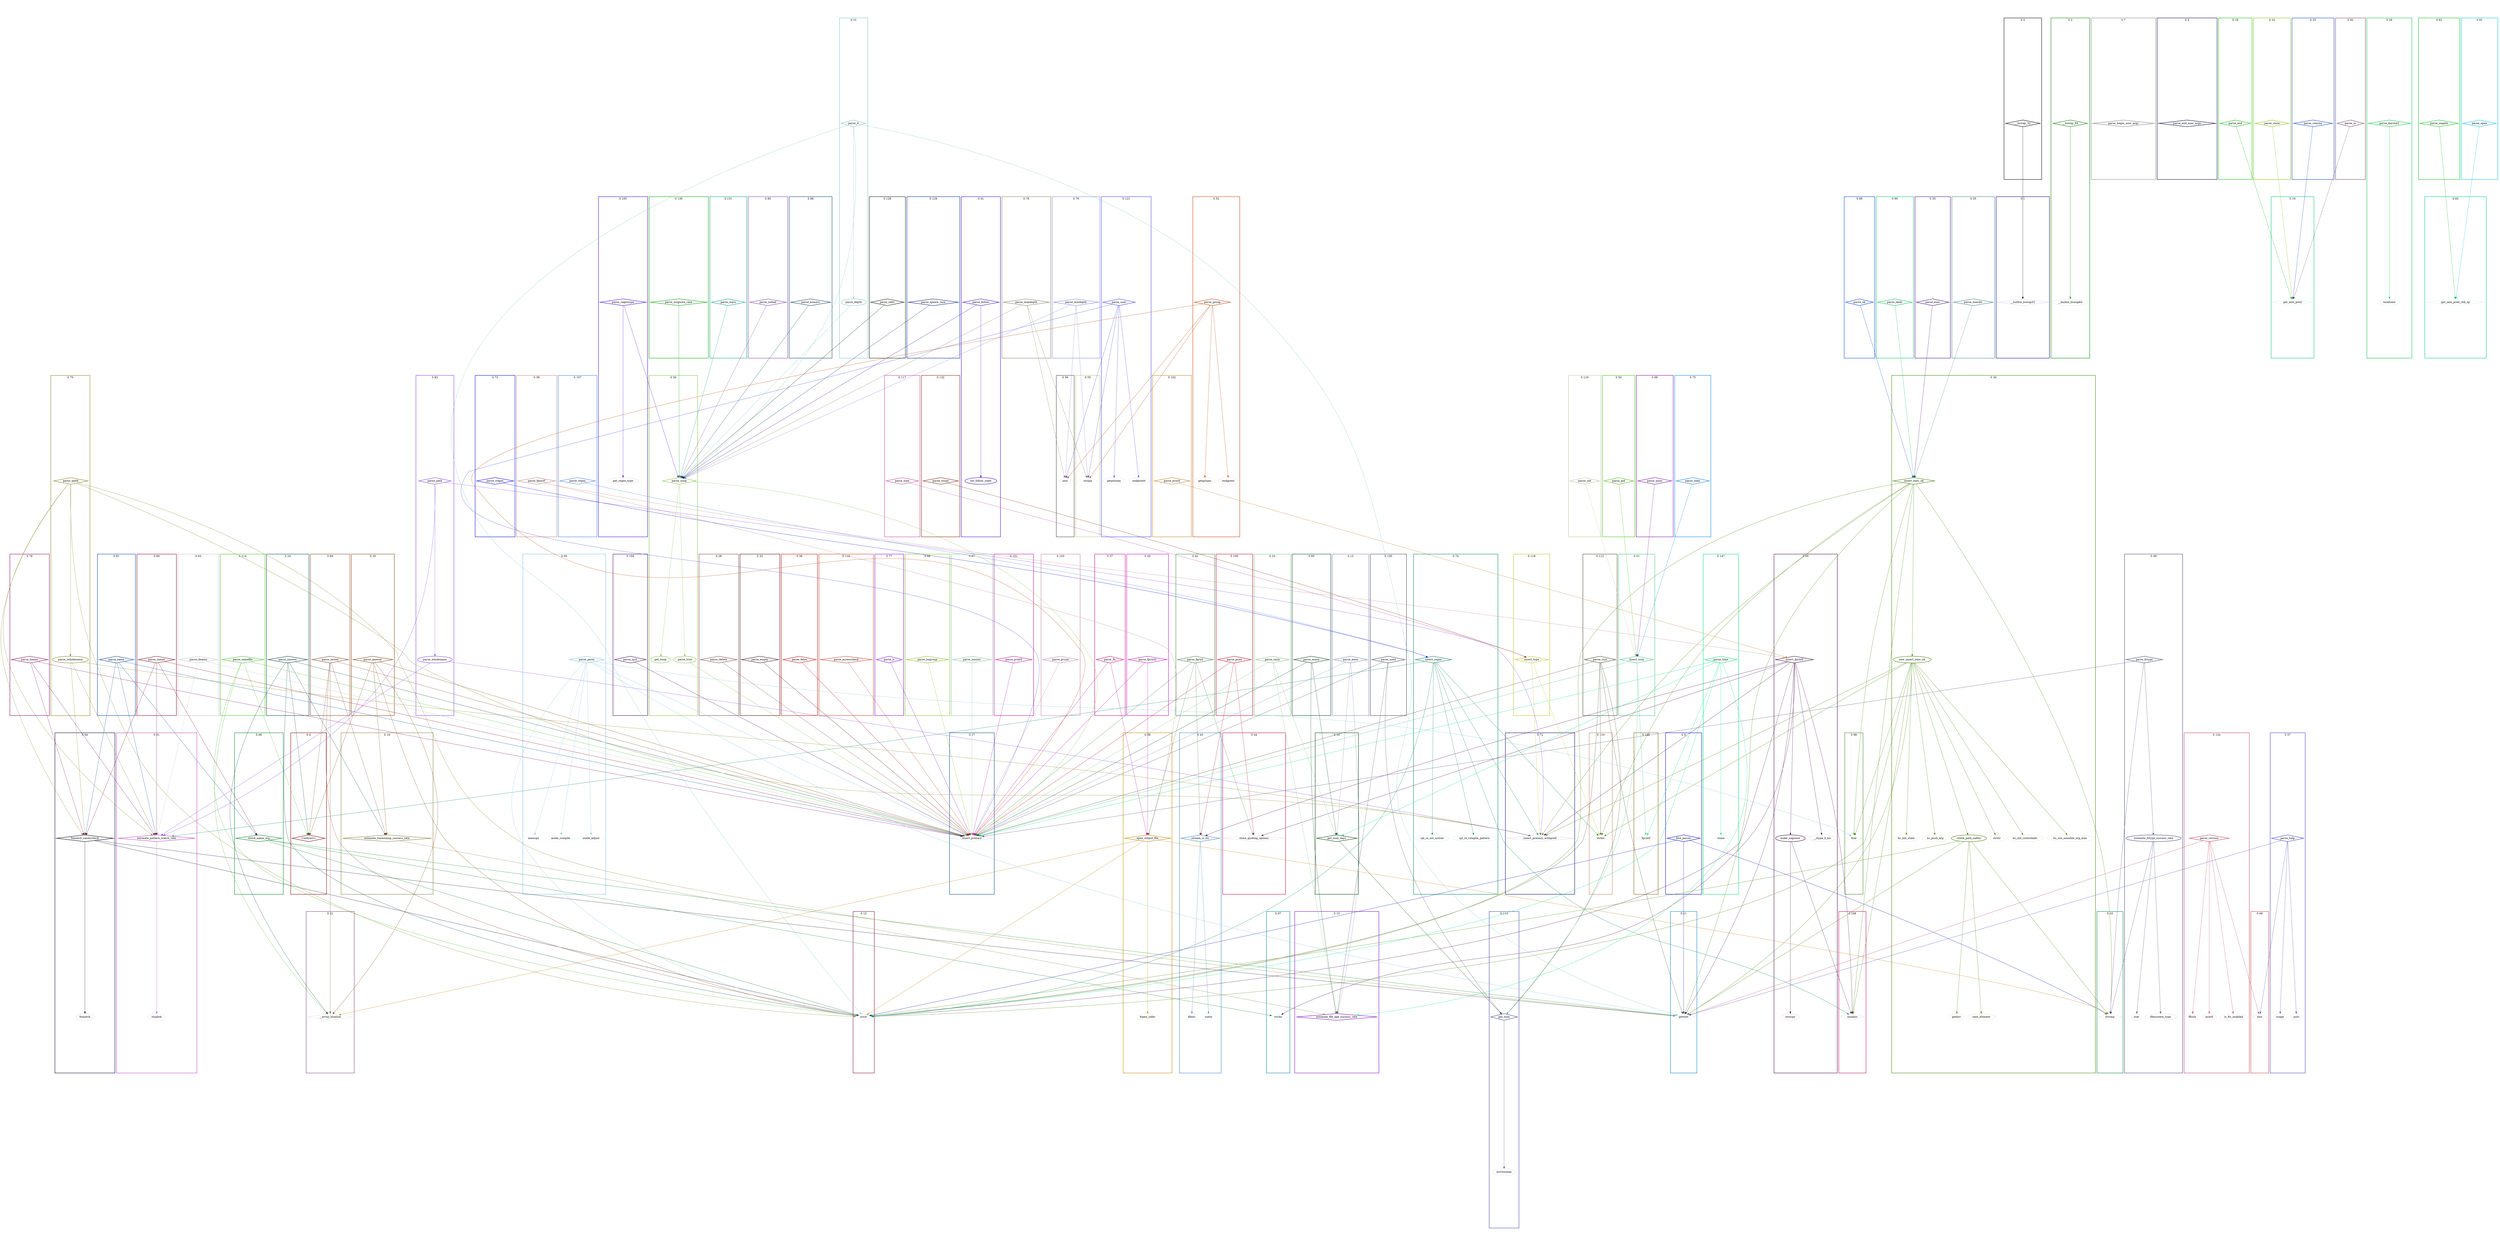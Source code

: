 digraph G {
  ratio=0.500000;
  "UV mode_adjust (97)" [label="mode_adjust", color="#80C0E0", style=dotted];
  "UV __bswap_32 (0)" [shape=diamond, label="__bswap_32", color="#000000",
                       style=bold];
  "UV free (98)" [shape=diamond, label="free", color="#408020", style=dotted];
  "UV __builtin_bswap32 (1)" [shape=diamond, label="__builtin_bswap32",
                              color="#000080", style=dotted];
  "UV memcpy (99)" [label="memcpy", color="#80C0E0", style=dotted];
  "UV __bswap_64 (2)" [shape=diamond, label="__bswap_64", color="#008000",
                       style=bold];
  "UV __builtin_bswap64 (3)" [label="__builtin_bswap64", color="#008000",
                              style=dotted];
  "UV parse_print (100)" [shape=diamond, label="parse_print",
                          color="#C00020", style=bold];
  "UV <indirect> (4)" [shape=diamond, label="<indirect>", color="#800000",
                       style=bold];
  "UV parse_print0 (101)" [shape=diamond, label="parse_print0",
                           color="#C000A0", style=bold];
  "UV get_noop (5)" [label="get_noop", color="#80C040", style=bold];
  "UV parse_printf (102)" [shape=diamond, label="parse_printf",
                           color="#C08020", style=bold];
  "UV set_follow_state (6)" [label="set_follow_state", color="#4000C0",
                             style=bold];
  "UV parse_prune (103)" [shape=diamond, label="parse_prune",
                          color="#C080A0", style=bold];
  "UV parse_quit (104)" [shape=diamond, label="parse_quit", color="#400060",
                         style=bold];
  "UV parse_begin_user_args (7)" [shape=diamond,
                                  label="parse_begin_user_args",
                                  color="#808080", style=bold];
  "UV parse_regextype (105)" [shape=diamond, label="parse_regextype",
                              color="#4000E0", style=bold];
  "UV parse_end_user_args (8)" [shape=diamond, label="parse_end_user_args",
                                color="#000040", style=bold];
  "UV get_regex_type (106)" [label="get_regex_type", color="#4000E0",
                             style=dotted];
  "UV find_parser (9)" [shape=diamond, label="find_parser", color="#0000C0",
                        style=bold];
  "UV strcmp (10)" [shape=diamond, label="strcmp", color="#008040",
                    style=dotted];
  "UV parse_regex (107)" [shape=diamond, label="parse_regex",
                          color="#4080E0", style=bold];
  "UV gettext (11)" [shape=diamond, label="gettext", color="#0080C0",
                     style=dotted];
  "UV xmalloc (108)" [shape=diamond, label="xmalloc", color="#C00060",
                      style=dotted];
  "UV error (12)" [shape=diamond, label="error", color="#800040",
                   style=dotted];
  "UV rpl_re_set_syntax (109)" [label="rpl_re_set_syntax", color="#008060",
                                style=dotted];
  "UV strlen (110)" [shape=diamond, label="strlen", color="#C08060",
                     style=dotted];
  "UV estimate_file_age_success_rate (13)" [shape=diamond,
                                            label="estimate_file_age_success_rate",
                                            color="#8000C0", style=bold];
  "UV rpl_re_compile_pattern (111)" [label="rpl_re_compile_pattern",
                                     color="#008060", style=dotted];
  "UV estimate_timestamp_success_rate (14)" [shape=diamond,
                                             label="estimate_timestamp_success_rate",
                                             color="#808040", style=bold];
  "UV parse_size (112)" [shape=diamond, label="parse_size", color="#404020",
                         style=bold];
  "UV parse_amin (15)" [shape=diamond, label="parse_amin", color="#8080C0",
                        style=bold];
  "UV get_num (113)" [shape=diamond, label="get_num", color="#4040A0",
                      style=bold];
  "UV get_num_days (16)" [shape=diamond, label="get_num_days",
                          color="#004000", style=bold];
  "UV insert_primary (17)" [shape=diamond, label="insert_primary",
                            color="#004080", style=dotted];
  "UV parse_samefile (114)" [shape=diamond, label="parse_samefile",
                             color="#40C020", style=bold];
  "UV parse_true (115)" [label="parse_true", color="#80C040", style=bold];
  "UV parse_and (18)" [shape=diamond, label="parse_and", color="#00C000",
                       style=bold];
  "UV get_new_pred (19)" [shape=diamond, label="get_new_pred",
                          color="#00C080", style=dotted];
  "UV parse_accesscheck (116)" [shape=diamond, label="parse_accesscheck",
                                color="#C04020", style=bold];
  "UV parse_type (117)" [shape=diamond, label="parse_type", color="#C040A0",
                         style=bold];
  "UV parse_anewer (20)" [shape=diamond, label="parse_anewer",
                          color="#804000", style=bold];
  "UV __errno_location (21)" [shape=diamond, label="__errno_location",
                              color="#804080", style=dotted];
  "UV insert_type (118)" [shape=diamond, label="insert_type",
                          color="#C0C020", style=bold];
  "UV parse_uid (119)" [shape=diamond, label="parse_uid", color="#C0C0A0",
                        style=bold];
  "UV parse_close (22)" [shape=diamond, label="parse_close", color="#80C000",
                         style=bold];
  "UV parse_used (120)" [shape=diamond, label="parse_used", color="#404060",
                         style=bold];
  "UV parse_cmin (23)" [shape=diamond, label="parse_cmin", color="#80C080",
                        style=bold];
  "UV parse_cnewer (24)" [shape=diamond, label="parse_cnewer",
                          color="#004040", style=bold];
  "UV parse_user (121)" [shape=diamond, label="parse_user", color="#4040E0",
                         style=bold];
  "UV getpwnam (122)" [label="getpwnam", color="#4040E0", style=dotted];
  "UV parse_comma (25)" [shape=diamond, label="parse_comma", color="#0040C0",
                         style=bold];
  "UV endpwent (123)" [label="endpwent", color="#4040E0", style=dotted];
  "UV parse_daystart (26)" [shape=diamond, label="parse_daystart",
                            color="#00C040", style=bold];
  "UV localtime (27)" [label="localtime", color="#00C040", style=dotted];
  "UV parse_version (124)" [shape=diamond, label="parse_version",
                            color="#C04060", style=bold];
  "UV fflush (125)" [label="fflush", color="#C04060", style=dotted];
  "UV parse_delete (28)" [shape=diamond, label="parse_delete",
                          color="#804040", style=bold];
  "UV printf (126)" [label="printf", color="#C04060", style=dotted];
  "UV parse_depth (29)" [label="parse_depth", color="#80C0C0", style=bold];
  "UV parse_noop (30)" [shape=diamond, label="parse_noop", color="#80C040",
                        style=bold];
  "UV is_fts_enabled (127)" [label="is_fts_enabled", color="#C04060",
                             style=dotted];
  "UV parse_d (31)" [shape=diamond, label="parse_d", color="#80C0C0",
                     style=bold];
  "UV parse_xdev (128)" [shape=diamond, label="parse_xdev", color="#002000",
                         style=bold];
  "UV parse_empty (32)" [shape=diamond, label="parse_empty", color="#400000",
                         style=bold];
  "UV parse_ignore_race (129)" [shape=diamond, label="parse_ignore_race",
                                color="#002080", style=bold];
  "UV parse_noignore_race (130)" [shape=diamond, label="parse_noignore_race",
                                  color="#00A000", style=bold];
  "UV parse_exec (33)" [shape=diamond, label="parse_exec", color="#400080",
                        style=bold];
  "UV insert_exec_ok (34)" [shape=diamond, label="insert_exec_ok",
                            color="#408000", style=bold];
  "UV parse_warn (131)" [shape=diamond, label="parse_warn", color="#00A080",
                         style=bold];
  "UV parse_execdir (35)" [shape=diamond, label="parse_execdir",
                           color="#408080", style=bold];
  "UV parse_xtype (132)" [shape=diamond, label="parse_xtype",
                          color="#802000", style=bold];
  "UV fileno (133)" [label="fileno", color="#4080C0", style=dotted];
  "UV parse_false (36)" [shape=diamond, label="parse_false", color="#C00000",
                         style=bold];
  "UV isatty (134)" [label="isatty", color="#4080C0", style=dotted];
  "UV parse_fls (37)" [shape=diamond, label="parse_fls", color="#C00080",
                       style=bold];
  "UV make_segment (135)" [label="make_segment", color="#400040", style=bold];
  "UV open_output_file (38)" [shape=diamond, label="open_output_file",
                              color="#C08000", style=bold];
  "UV __ctype_b_loc (136)" [label="__ctype_b_loc", color="#400040",
                            style=dotted];
  "UV parse_fprintf (39)" [shape=diamond, label="parse_fprintf",
                           color="#C08080", style=bold];
  "UV strncpy (137)" [label="strncpy", color="#400040", style=dotted];
  "UV insert_fprintf (40)" [shape=diamond, label="insert_fprintf",
                            color="#400040", style=bold];
  "UV check_path_safety (138)" [label="check_path_safety", color="#408000",
                                style=bold];
  "UV parse_follow (41)" [shape=diamond, label="parse_follow",
                          color="#4000C0", style=bold];
  "UV getenv (139)" [label="getenv", color="#408000", style=dotted];
  "UV parse_fprint (42)" [shape=diamond, label="parse_fprint",
                          color="#408040", style=bold];
  "UV next_element (140)" [label="next_element", color="#408000",
                           style=dotted];
  "UV stream_is_tty (43)" [shape=diamond, label="stream_is_tty",
                           color="#4080C0", style=bold];
  "UV new_insert_exec_ok (141)" [label="new_insert_exec_ok", color="#408000",
                                 style=bold];
  "UV clone_quoting_options (44)" [shape=diamond,
                                   label="clone_quoting_options",
                                   color="#C00040", style=dotted];
  "UV strstr (142)" [label="strstr", color="#408000", style=dotted];
  "UV parse_fprint0 (45)" [shape=diamond, label="parse_fprint0",
                           color="#C000C0", style=bold];
  "UV bc_init_controlinfo (143)" [label="bc_init_controlinfo",
                                  color="#408000", style=dotted];
  "UV estimate_fstype_success_rate (46)" [label="estimate_fstype_success_rate",
                                          color="#404080", style=bold];
  "UV bc_use_sensible_arg_max (144)" [label="bc_use_sensible_arg_max",
                                      color="#408000", style=dotted];
  "UV stat (47)" [label="stat", color="#404080", style=dotted];
  "UV bc_init_state (145)" [label="bc_init_state", color="#408000",
                            style=dotted];
  "UV filesystem_type (48)" [label="filesystem_type", color="#404080",
                             style=dotted];
  "UV bc_push_arg (146)" [label="bc_push_arg", color="#408000", style=dotted];
  "UV parse_fstype (49)" [shape=diamond, label="parse_fstype",
                          color="#404080", style=bold];
  "UV parse_gid (50)" [shape=diamond, label="parse_gid", color="#40C000",
                       style=bold];
  "UV parse_time (147)" [shape=diamond, label="parse_time", color="#00E080",
                         style=bold];
  "UV fprintf (148)" [shape=diamond, label="fprintf", color="#806000",
                      style=dotted];
  "UV insert_num (51)" [shape=diamond, label="insert_num", color="#40C080",
                        style=bold];
  "UV ctime (149)" [label="ctime", color="#00E080", style=dotted];
  "UV parse_group (52)" [shape=diamond, label="parse_group", color="#C04000",
                         style=bold];
  "UV xstrtoumax (150)" [label="xstrtoumax", color="#4040A0", style=dotted];
  "UV getgrnam (53)" [label="getgrnam", color="#C04000", style=dotted];
  "UV fopen_safer (151)" [label="fopen_safer", color="#C08000", style=dotted];
  "UV endgrent (54)" [label="endgrent", color="#C04000", style=dotted];
  "UV strspn (55)" [shape=diamond, label="strspn", color="#C0C080",
                    style=dotted];
  "UV atoi (56)" [shape=diamond, label="atoi", color="#404040", style=dotted];
  "UV parse_help (57)" [shape=diamond, label="parse_help", color="#4040C0",
                        style=bold];
  "UV usage (58)" [label="usage", color="#4040C0", style=dotted];
  "UV puts (59)" [label="puts", color="#4040C0", style=dotted];
  "UV exit (60)" [shape=diamond, label="exit", color="#C04040", style=dotted];
  "UV estimate_pattern_match_rate (61)" [shape=diamond,
                                         label="estimate_pattern_match_rate",
                                         color="#C040C0", style=bold];
  "UV strpbrk (62)" [label="strpbrk", color="#C040C0", style=dotted];
  "UV parse_ilname (63)" [shape=diamond, label="parse_ilname",
                          color="#C0C0C0", style=bold];
  "UV fnmatch_sanitycheck (64)" [shape=diamond, label="fnmatch_sanitycheck",
                                 color="#000020", style=bold];
  "UV fnmatch (65)" [label="fnmatch", color="#000020", style=dotted];
  "UV check_name_arg (66)" [shape=diamond, label="check_name_arg",
                            color="#008020", style=bold];
  "UV strchr (67)" [shape=diamond, label="strchr", color="#0080A0",
                    style=dotted];
  "UV parse_iname (68)" [shape=diamond, label="parse_iname", color="#800020",
                         style=bold];
  "UV parse_inum (69)" [shape=diamond, label="parse_inum", color="#8000A0",
                        style=bold];
  "UV parse_ipath (70)" [shape=diamond, label="parse_ipath", color="#808020",
                         style=bold];
  "UV parse_iwholename (71)" [label="parse_iwholename", color="#808020",
                              style=bold];
  "UV insert_primary_withpred (72)" [shape=diamond,
                                     label="insert_primary_withpred",
                                     color="#000060", style=dotted];
  "UV parse_iregex (73)" [shape=diamond, label="parse_iregex",
                          color="#0000E0", style=bold];
  "UV insert_regex (74)" [shape=diamond, label="insert_regex",
                          color="#008060", style=bold];
  "UV parse_links (75)" [shape=diamond, label="parse_links", color="#0080E0",
                         style=bold];
  "UV parse_lname (76)" [shape=diamond, label="parse_lname", color="#800060",
                         style=bold];
  "UV parse_ls (77)" [shape=diamond, label="parse_ls", color="#8000E0",
                      style=bold];
  "UV parse_maxdepth (78)" [shape=diamond, label="parse_maxdepth",
                            color="#808060", style=bold];
  "UV parse_mindepth (79)" [shape=diamond, label="parse_mindepth",
                            color="#8080E0", style=bold];
  "UV parse_mmin (80)" [shape=diamond, label="parse_mmin", color="#004020",
                        style=bold];
  "UV parse_name (81)" [shape=diamond, label="parse_name", color="#0040A0",
                        style=bold];
  "UV parse_negate (82)" [shape=diamond, label="parse_negate",
                          color="#00C020", style=bold];
  "UV get_new_pred_chk_op (83)" [shape=diamond, label="get_new_pred_chk_op",
                                 color="#00C0A0", style=dotted];
  "UV parse_newer (84)" [shape=diamond, label="parse_newer", color="#804020",
                         style=bold];
  "UV parse_noleaf (85)" [shape=diamond, label="parse_noleaf",
                          color="#8040A0", style=bold];
  "UV parse_nogroup (86)" [shape=diamond, label="parse_nogroup",
                           color="#80C020", style=bold];
  "UV parse_nouser (87)" [shape=diamond, label="parse_nouser",
                          color="#80C0A0", style=bold];
  "UV parse_nowarn (88)" [shape=diamond, label="parse_nowarn",
                          color="#004060", style=bold];
  "UV parse_ok (89)" [shape=diamond, label="parse_ok", color="#0040E0",
                      style=bold];
  "UV parse_okdir (90)" [shape=diamond, label="parse_okdir", color="#00C060",
                         style=bold];
  "UV parse_open (91)" [shape=diamond, label="parse_open", color="#00C0E0",
                        style=bold];
  "UV parse_or (92)" [shape=diamond, label="parse_or", color="#804060",
                      style=bold];
  "UV parse_path (93)" [shape=diamond, label="parse_path", color="#8040E0",
                        style=bold];
  "UV parse_wholename (94)" [label="parse_wholename", color="#8040E0",
                             style=bold];
  "UV parse_perm (95)" [shape=diamond, label="parse_perm", color="#80C0E0",
                        style=bold];
  "UV mode_compile (96)" [label="mode_compile", color="#80C0E0", style=dotted];
  
  subgraph cluster_93 { label="S 93";
    color="#8040E0";
    style=bold;
    "UV parse_wholename (94)";"UV parse_path (93)"; };
  subgraph cluster_100 { label="S 100";
    color="#C00020";
    style=bold;
    "UV parse_print (100)"; };
  subgraph cluster_95 { label="S 95";
    color="#80C0E0";
    style=bold;
    "UV mode_compile (96)";"UV parse_perm (95)";"UV memcpy (99)";"UV mode_adjust (97)"; };
  subgraph cluster_101 { label="S 101";
    color="#C000A0";
    style=bold;
    "UV parse_print0 (101)"; };
  subgraph cluster_60 { label="S 60";
    color="#C04040";
    style=bold;
    "UV exit (60)"; };
  subgraph cluster_102 { label="S 102";
    color="#C08020";
    style=bold;
    "UV parse_printf (102)"; };
  subgraph cluster_61 { label="S 61";
    color="#C040C0";
    style=bold;
    "UV strpbrk (62)";"UV estimate_pattern_match_rate (61)"; };
  subgraph cluster_103 { label="S 103";
    color="#C080A0";
    style=bold;
    "UV parse_prune (103)"; };
  subgraph cluster_98 { label="S 98";
    color="#408020";
    style=bold;
    "UV free (98)"; };
  subgraph cluster_104 { label="S 104";
    color="#400060";
    style=bold;
    "UV parse_quit (104)"; };
  subgraph cluster_63 { label="S 63";
    color="#C0C0C0";
    style=bold;
    "UV parse_ilname (63)"; };
  subgraph cluster_105 { label="S 105";
    color="#4000E0";
    style=bold;
    "UV get_regex_type (106)";"UV parse_regextype (105)"; };
  subgraph cluster_64 { label="S 64";
    color="#000020";
    style=bold;
    "UV fnmatch (65)";"UV fnmatch_sanitycheck (64)"; };
  subgraph cluster_107 { label="S 107";
    color="#4080E0";
    style=bold;
    "UV parse_regex (107)"; };
  subgraph cluster_66 { label="S 66";
    color="#008020";
    style=bold;
    "UV check_name_arg (66)"; };
  subgraph cluster_108 { label="S 108";
    color="#C00060";
    style=bold;
    "UV xmalloc (108)"; };
  subgraph cluster_30 { label="S 30";
    color="#80C040";
    style=bold;
    "UV parse_noop (30)";"UV parse_true (115)";"UV get_noop (5)"; };
  subgraph cluster_67 { label="S 67";
    color="#0080A0";
    style=bold;
    "UV strchr (67)"; };
  subgraph cluster_31 { label="S 31";
    color="#80C0C0";
    style=bold;
    "UV parse_d (31)";"UV parse_depth (29)"; };
  subgraph cluster_68 { label="S 68";
    color="#800020";
    style=bold;
    "UV parse_iname (68)"; };
  subgraph cluster_32 { label="S 32";
    color="#400000";
    style=bold;
    "UV parse_empty (32)"; };
  subgraph cluster_69 { label="S 69";
    color="#8000A0";
    style=bold;
    "UV parse_inum (69)"; };
  subgraph cluster_33 { label="S 33";
    color="#400080";
    style=bold;
    "UV parse_exec (33)"; };
  subgraph cluster_34 { label="S 34";
    color="#408000";
    style=bold;
    "UV bc_push_arg (146)";"UV bc_init_state (145)";"UV bc_use_sensible_arg_max (144)";"UV bc_init_controlinfo (143)";"UV strstr (142)";"UV new_insert_exec_ok (141)";"UV next_element (140)";"UV getenv (139)";"UV check_path_safety (138)";"UV insert_exec_ok (34)"; };
  subgraph cluster_35 { label="S 35";
    color="#408080";
    style=bold;
    "UV parse_execdir (35)"; };
  subgraph cluster_36 { label="S 36";
    color="#C00000";
    style=bold;
    "UV parse_false (36)"; };
  subgraph cluster_37 { label="S 37";
    color="#C00080";
    style=bold;
    "UV parse_fls (37)"; };
  subgraph cluster_38 { label="S 38";
    color="#C08000";
    style=bold;
    "UV fopen_safer (151)";"UV open_output_file (38)"; };
  subgraph cluster_39 { label="S 39";
    color="#C08080";
    style=bold;
    "UV parse_fprintf (39)"; };
  subgraph cluster_110 { label="S 110";
    color="#C08060";
    style=bold;
    "UV strlen (110)"; };
  subgraph cluster_147 { label="S 147";
    color="#00E080";
    style=bold;
    "UV ctime (149)";"UV parse_time (147)"; };
  subgraph cluster_70 { label="S 70";
    color="#808020";
    style=bold;
    "UV parse_iwholename (71)";"UV parse_ipath (70)"; };
  subgraph cluster_148 { label="S 148";
    color="#806000";
    style=bold;
    "UV fprintf (148)"; };
  subgraph cluster_112 { label="S 112";
    color="#404020";
    style=bold;
    "UV parse_size (112)"; };
  subgraph cluster_113 { label="S 113";
    color="#4040A0";
    style=bold;
    "UV xstrtoumax (150)";"UV get_num (113)"; };
  subgraph cluster_72 { label="S 72";
    color="#000060";
    style=bold;
    "UV insert_primary_withpred (72)"; };
  subgraph cluster_114 { label="S 114";
    color="#40C020";
    style=bold;
    "UV parse_samefile (114)"; };
  subgraph cluster_73 { label="S 73";
    color="#0000E0";
    style=bold;
    "UV parse_iregex (73)"; };
  subgraph cluster_116 { label="S 116";
    color="#C04020";
    style=bold;
    "UV parse_accesscheck (116)"; };
  subgraph cluster_74 { label="S 74";
    color="#008060";
    style=bold;
    "UV insert_regex (74)";"UV rpl_re_compile_pattern (111)";"UV rpl_re_set_syntax (109)"; };
  subgraph cluster_75 { label="S 75";
    color="#0080E0";
    style=bold;
    "UV parse_links (75)"; };
  subgraph cluster_117 { label="S 117";
    color="#C040A0";
    style=bold;
    "UV parse_type (117)"; };
  subgraph cluster_76 { label="S 76";
    color="#800060";
    style=bold;
    "UV parse_lname (76)"; };
  subgraph cluster_118 { label="S 118";
    color="#C0C020";
    style=bold;
    "UV insert_type (118)"; };
  subgraph cluster_40 { label="S 40";
    color="#400040";
    style=bold;
    "UV insert_fprintf (40)";"UV strncpy (137)";"UV __ctype_b_loc (136)";"UV make_segment (135)"; };
  subgraph cluster_77 { label="S 77";
    color="#8000E0";
    style=bold;
    "UV parse_ls (77)"; };
  subgraph cluster_119 { label="S 119";
    color="#C0C0A0";
    style=bold;
    "UV parse_uid (119)"; };
  subgraph cluster_41 { label="S 41";
    color="#4000C0";
    style=bold;
    "UV parse_follow (41)";"UV set_follow_state (6)"; };
  subgraph cluster_78 { label="S 78";
    color="#808060";
    style=bold;
    "UV parse_maxdepth (78)"; };
  subgraph cluster_42 { label="S 42";
    color="#408040";
    style=bold;
    "UV parse_fprint (42)"; };
  subgraph cluster_79 { label="S 79";
    color="#8080E0";
    style=bold;
    "UV parse_mindepth (79)"; };
  subgraph cluster_43 { label="S 43";
    color="#4080C0";
    style=bold;
    "UV stream_is_tty (43)";"UV isatty (134)";"UV fileno (133)"; };
  subgraph cluster_44 { label="S 44";
    color="#C00040";
    style=bold;
    "UV clone_quoting_options (44)"; };
  subgraph cluster_45 { label="S 45";
    color="#C000C0";
    style=bold;
    "UV parse_fprint0 (45)"; };
  subgraph cluster_10 { label="S 10";
    color="#008040";
    style=bold;
    "UV strcmp (10)"; };
  subgraph cluster_11 { label="S 11";
    color="#0080C0";
    style=bold;
    "UV gettext (11)"; };
  subgraph cluster_12 { label="S 12";
    color="#800040";
    style=bold;
    "UV error (12)"; };
  subgraph cluster_49 { label="S 49";
    color="#404080";
    style=bold;
    "UV parse_fstype (49)";"UV filesystem_type (48)";"UV stat (47)";"UV estimate_fstype_success_rate (46)"; };
  subgraph cluster_13 { label="S 13";
    color="#8000C0";
    style=bold;
    "UV estimate_file_age_success_rate (13)"; };
  subgraph cluster_14 { label="S 14";
    color="#808040";
    style=bold;
    "UV estimate_timestamp_success_rate (14)"; };
  subgraph cluster_120 { label="S 120";
    color="#404060";
    style=bold;
    "UV parse_used (120)"; };
  subgraph cluster_15 { label="S 15";
    color="#8080C0";
    style=bold;
    "UV parse_amin (15)"; };
  subgraph cluster_121 { label="S 121";
    color="#4040E0";
    style=bold;
    "UV endpwent (123)";"UV getpwnam (122)";"UV parse_user (121)"; };
  subgraph cluster_16 { label="S 16";
    color="#004000";
    style=bold;
    "UV get_num_days (16)"; };
  subgraph cluster_80 { label="S 80";
    color="#004020";
    style=bold;
    "UV parse_mmin (80)"; };
  subgraph cluster_17 { label="S 17";
    color="#004080";
    style=bold;
    "UV insert_primary (17)"; };
  subgraph cluster_81 { label="S 81";
    color="#0040A0";
    style=bold;
    "UV parse_name (81)"; };
  subgraph cluster_18 { label="S 18";
    color="#00C000";
    style=bold;
    "UV parse_and (18)"; };
  subgraph cluster_82 { label="S 82";
    color="#00C020";
    style=bold;
    "UV parse_negate (82)"; };
  subgraph cluster_124 { label="S 124";
    color="#C04060";
    style=bold;
    "UV is_fts_enabled (127)";"UV printf (126)";"UV fflush (125)";"UV parse_version (124)"; };
  subgraph cluster_19 { label="S 19";
    color="#00C080";
    style=bold;
    "UV get_new_pred (19)"; };
  subgraph cluster_83 { label="S 83";
    color="#00C0A0";
    style=bold;
    "UV get_new_pred_chk_op (83)"; };
  subgraph cluster_84 { label="S 84";
    color="#804020";
    style=bold;
    "UV parse_newer (84)"; };
  subgraph cluster_85 { label="S 85";
    color="#8040A0";
    style=bold;
    "UV parse_noleaf (85)"; };
  subgraph cluster_86 { label="S 86";
    color="#80C020";
    style=bold;
    "UV parse_nogroup (86)"; };
  subgraph cluster_50 { label="S 50";
    color="#40C000";
    style=bold;
    "UV parse_gid (50)"; };
  subgraph cluster_128 { label="S 128";
    color="#002000";
    style=bold;
    "UV parse_xdev (128)"; };
  subgraph cluster_87 { label="S 87";
    color="#80C0A0";
    style=bold;
    "UV parse_nouser (87)"; };
  subgraph cluster_51 { label="S 51";
    color="#40C080";
    style=bold;
    "UV insert_num (51)"; };
  subgraph cluster_0 { label="S 0";
    color="#000000";
    style=bold;
    "UV __bswap_32 (0)"; };
  subgraph cluster_129 { label="S 129";
    color="#002080";
    style=bold;
    "UV parse_ignore_race (129)"; };
  subgraph cluster_88 { label="S 88";
    color="#004060";
    style=bold;
    "UV parse_nowarn (88)"; };
  subgraph cluster_52 { label="S 52";
    color="#C04000";
    style=bold;
    "UV endgrent (54)";"UV getgrnam (53)";"UV parse_group (52)"; };
  subgraph cluster_1 { label="S 1";
    color="#000080";
    style=bold;
    "UV __builtin_bswap32 (1)"; };
  subgraph cluster_89 { label="S 89";
    color="#0040E0";
    style=bold;
    "UV parse_ok (89)"; };
  subgraph cluster_2 { label="S 2";
    color="#008000";
    style=bold;
    "UV __builtin_bswap64 (3)";"UV __bswap_64 (2)"; };
  subgraph cluster_55 { label="S 55";
    color="#C0C080";
    style=bold;
    "UV strspn (55)"; };
  subgraph cluster_4 { label="S 4";
    color="#800000";
    style=bold;
    "UV <indirect> (4)"; };
  subgraph cluster_56 { label="S 56";
    color="#404040";
    style=bold;
    "UV atoi (56)"; };
  subgraph cluster_20 { label="S 20";
    color="#804000";
    style=bold;
    "UV parse_anewer (20)"; };
  subgraph cluster_57 { label="S 57";
    color="#4040C0";
    style=bold;
    "UV puts (59)";"UV usage (58)";"UV parse_help (57)"; };
  subgraph cluster_21 { label="S 21";
    color="#804080";
    style=bold;
    "UV __errno_location (21)"; };
  subgraph cluster_7 { label="S 7";
    color="#808080";
    style=bold;
    "UV parse_begin_user_args (7)"; };
  subgraph cluster_22 { label="S 22";
    color="#80C000";
    style=bold;
    "UV parse_close (22)"; };
  subgraph cluster_8 { label="S 8";
    color="#000040";
    style=bold;
    "UV parse_end_user_args (8)"; };
  subgraph cluster_23 { label="S 23";
    color="#80C080";
    style=bold;
    "UV parse_cmin (23)"; };
  subgraph cluster_9 { label="S 9";
    color="#0000C0";
    style=bold;
    "UV find_parser (9)"; };
  subgraph cluster_24 { label="S 24";
    color="#004040";
    style=bold;
    "UV parse_cnewer (24)"; };
  subgraph cluster_130 { label="S 130";
    color="#00A000";
    style=bold;
    "UV parse_noignore_race (130)"; };
  subgraph cluster_25 { label="S 25";
    color="#0040C0";
    style=bold;
    "UV parse_comma (25)"; };
  subgraph cluster_131 { label="S 131";
    color="#00A080";
    style=bold;
    "UV parse_warn (131)"; };
  subgraph cluster_26 { label="S 26";
    color="#00C040";
    style=bold;
    "UV localtime (27)";"UV parse_daystart (26)"; };
  subgraph cluster_90 { label="S 90";
    color="#00C060";
    style=bold;
    "UV parse_okdir (90)"; };
  subgraph cluster_132 { label="S 132";
    color="#802000";
    style=bold;
    "UV parse_xtype (132)"; };
  subgraph cluster_91 { label="S 91";
    color="#00C0E0";
    style=bold;
    "UV parse_open (91)"; };
  subgraph cluster_28 { label="S 28";
    color="#804040";
    style=bold;
    "UV parse_delete (28)"; };
  subgraph cluster_92 { label="S 92";
    color="#804060";
    style=bold;
    "UV parse_or (92)"; };
  
  "UV __bswap_32 (0)" -> "UV __builtin_bswap32 (1)" [color="#000000"];
  "UV __bswap_64 (2)" -> "UV __builtin_bswap64 (3)" [color="#008000"];
  "UV parse_print (100)" -> "UV insert_primary (17)" [color="#C00020"];
  "UV parse_print (100)" -> "UV stream_is_tty (43)" [color="#C00020"];
  "UV parse_print (100)" -> "UV clone_quoting_options (44)" [color="#C00020"];
  "UV parse_print0 (101)" -> "UV insert_primary (17)" [color="#C000A0"];
  "UV parse_printf (102)" -> "UV insert_fprintf (40)" [color="#C08020"];
  "UV parse_prune (103)" -> "UV insert_primary (17)" [color="#C080A0"];
  "UV parse_quit (104)" -> "UV insert_primary (17)" [color="#400060"];
  "UV parse_regextype (105)" -> "UV parse_noop (30)" [color="#4000E0"];
  "UV parse_regextype (105)" -> "UV get_regex_type (106)" [color="#4000E0"];
  "UV find_parser (9)" -> "UV strcmp (10)" [color="#0000C0"];
  "UV find_parser (9)" -> "UV gettext (11)" [color="#0000C0"];
  "UV find_parser (9)" -> "UV error (12)" [color="#0000C0"];
  "UV parse_regex (107)" -> "UV insert_regex (74)" [color="#4080E0"];
  "UV estimate_timestamp_success_rate (14)" -> "UV estimate_file_age_success_rate (13)" [
  color="#808040"];
  "UV parse_size (112)" -> "UV gettext (11)" [color="#404020"];
  "UV parse_size (112)" -> "UV error (12)" [color="#404020"];
  "UV parse_size (112)" -> "UV insert_primary (17)" [color="#404020"];
  "UV parse_size (112)" -> "UV strlen (110)" [color="#404020"];
  "UV parse_size (112)" -> "UV get_num (113)" [color="#404020"];
  "UV parse_amin (15)" -> "UV estimate_file_age_success_rate (13)" [color="#8080C0"];
  "UV parse_amin (15)" -> "UV get_num_days (16)" [color="#8080C0"];
  "UV parse_amin (15)" -> "UV insert_primary (17)" [color="#8080C0"];
  "UV get_num (113)" -> "UV xstrtoumax (150)" [color="#4040A0"];
  "UV get_num_days (16)" -> "UV get_num (113)" [color="#004000"];
  "UV parse_samefile (114)" -> "UV <indirect> (4)" [color="#40C020"];
  "UV parse_samefile (114)" -> "UV error (12)" [color="#40C020"];
  "UV parse_samefile (114)" -> "UV insert_primary (17)" [color="#40C020"];
  "UV parse_samefile (114)" -> "UV __errno_location (21)" [color="#40C020"];
  "UV parse_true (115)" -> "UV insert_primary (17)" [color="#80C040"];
  "UV parse_and (18)" -> "UV get_new_pred (19)" [color="#00C000"];
  "UV parse_accesscheck (116)" -> "UV insert_primary (17)" [color="#C04020"];
  "UV parse_type (117)" -> "UV insert_type (118)" [color="#C040A0"];
  "UV parse_anewer (20)" -> "UV <indirect> (4)" [color="#804000"];
  "UV parse_anewer (20)" -> "UV error (12)" [color="#804000"];
  "UV parse_anewer (20)" -> "UV estimate_timestamp_success_rate (14)" [
  color="#804000"];
  "UV parse_anewer (20)" -> "UV insert_primary (17)" [color="#804000"];
  "UV parse_anewer (20)" -> "UV __errno_location (21)" [color="#804000"];
  "UV insert_type (118)" -> "UV insert_primary_withpred (72)" [color="#C0C020"];
  "UV insert_type (118)" -> "UV strlen (110)" [color="#C0C020"];
  "UV parse_uid (119)" -> "UV insert_num (51)" [color="#C0C0A0"];
  "UV parse_close (22)" -> "UV get_new_pred (19)" [color="#80C000"];
  "UV parse_used (120)" -> "UV estimate_file_age_success_rate (13)" [
  color="#404060"];
  "UV parse_used (120)" -> "UV insert_primary (17)" [color="#404060"];
  "UV parse_used (120)" -> "UV get_num (113)" [color="#404060"];
  "UV parse_cmin (23)" -> "UV estimate_file_age_success_rate (13)" [color="#80C080"];
  "UV parse_cmin (23)" -> "UV get_num_days (16)" [color="#80C080"];
  "UV parse_cmin (23)" -> "UV insert_primary (17)" [color="#80C080"];
  "UV parse_cnewer (24)" -> "UV <indirect> (4)" [color="#004040"];
  "UV parse_cnewer (24)" -> "UV error (12)" [color="#004040"];
  "UV parse_cnewer (24)" -> "UV estimate_timestamp_success_rate (14)" [
  color="#004040"];
  "UV parse_cnewer (24)" -> "UV insert_primary (17)" [color="#004040"];
  "UV parse_cnewer (24)" -> "UV __errno_location (21)" [color="#004040"];
  "UV parse_user (121)" -> "UV insert_primary (17)" [color="#4040E0"];
  "UV parse_user (121)" -> "UV strspn (55)" [color="#4040E0"];
  "UV parse_user (121)" -> "UV atoi (56)" [color="#4040E0"];
  "UV parse_user (121)" -> "UV getpwnam (122)" [color="#4040E0"];
  "UV parse_user (121)" -> "UV endpwent (123)" [color="#4040E0"];
  "UV parse_comma (25)" -> "UV get_new_pred (19)" [color="#0040C0"];
  "UV parse_daystart (26)" -> "UV localtime (27)" [color="#00C040"];
  "UV parse_version (124)" -> "UV gettext (11)" [color="#C04060"];
  "UV parse_version (124)" -> "UV exit (60)" [color="#C04060"];
  "UV parse_version (124)" -> "UV fflush (125)" [color="#C04060"];
  "UV parse_version (124)" -> "UV printf (126)" [color="#C04060"];
  "UV parse_version (124)" -> "UV is_fts_enabled (127)" [color="#C04060"];
  "UV parse_delete (28)" -> "UV insert_primary (17)" [color="#804040"];
  "UV parse_depth (29)" -> "UV parse_noop (30)" [color="#80C0C0"];
  "UV parse_noop (30)" -> "UV get_noop (5)" [color="#80C040"];
  "UV parse_noop (30)" -> "UV insert_primary (17)" [color="#80C040"];
  "UV parse_noop (30)" -> "UV parse_true (115)" [color="#80C040"];
  "UV parse_d (31)" -> "UV gettext (11)" [color="#80C0C0"];
  "UV parse_d (31)" -> "UV error (12)" [color="#80C0C0"];
  "UV parse_d (31)" -> "UV parse_depth (29)" [color="#80C0C0"];
  "UV parse_d (31)" -> "UV parse_noop (30)" [color="#80C0C0"];
  "UV parse_xdev (128)" -> "UV parse_noop (30)" [color="#002000"];
  "UV parse_empty (32)" -> "UV insert_primary (17)" [color="#400000"];
  "UV parse_ignore_race (129)" -> "UV parse_noop (30)" [color="#002080"];
  "UV parse_noignore_race (130)" -> "UV parse_noop (30)" [color="#00A000"];
  "UV parse_exec (33)" -> "UV insert_exec_ok (34)" [color="#400080"];
  "UV insert_exec_ok (34)" -> "UV strcmp (10)" [color="#408000"];
  "UV insert_exec_ok (34)" -> "UV gettext (11)" [color="#408000"];
  "UV insert_exec_ok (34)" -> "UV error (12)" [color="#408000"];
  "UV insert_exec_ok (34)" -> "UV insert_primary_withpred (72)" [color="#408000"];
  "UV insert_exec_ok (34)" -> "UV free (98)" [color="#408000"];
  "UV insert_exec_ok (34)" -> "UV xmalloc (108)" [color="#408000"];
  "UV insert_exec_ok (34)" -> "UV strlen (110)" [color="#408000"];
  "UV insert_exec_ok (34)" -> "UV new_insert_exec_ok (141)" [color="#408000"];
  "UV parse_warn (131)" -> "UV parse_noop (30)" [color="#00A080"];
  "UV parse_execdir (35)" -> "UV insert_exec_ok (34)" [color="#408080"];
  "UV parse_xtype (132)" -> "UV insert_type (118)" [color="#802000"];
  "UV parse_false (36)" -> "UV insert_primary (17)" [color="#C00000"];
  "UV parse_fls (37)" -> "UV insert_primary (17)" [color="#C00080"];
  "UV parse_fls (37)" -> "UV open_output_file (38)" [color="#C00080"];
  "UV make_segment (135)" -> "UV xmalloc (108)" [color="#400040"];
  "UV make_segment (135)" -> "UV strncpy (137)" [color="#400040"];
  "UV open_output_file (38)" -> "UV strcmp (10)" [color="#C08000"];
  "UV open_output_file (38)" -> "UV error (12)" [color="#C08000"];
  "UV open_output_file (38)" -> "UV __errno_location (21)" [color="#C08000"];
  "UV open_output_file (38)" -> "UV fopen_safer (151)" [color="#C08000"];
  "UV parse_fprintf (39)" -> "UV open_output_file (38)" [color="#C08080"];
  "UV parse_fprintf (39)" -> "UV insert_fprintf (40)" [color="#C08080"];
  "UV insert_fprintf (40)" -> "UV gettext (11)" [color="#400040"];
  "UV insert_fprintf (40)" -> "UV error (12)" [color="#400040"];
  "UV insert_fprintf (40)" -> "UV stream_is_tty (43)" [color="#400040"];
  "UV insert_fprintf (40)" -> "UV clone_quoting_options (44)" [color="#400040"];
  "UV insert_fprintf (40)" -> "UV strchr (67)" [color="#400040"];
  "UV insert_fprintf (40)" -> "UV insert_primary_withpred (72)" [color="#400040"];
  "UV insert_fprintf (40)" -> "UV xmalloc (108)" [color="#400040"];
  "UV insert_fprintf (40)" -> "UV make_segment (135)" [color="#400040"];
  "UV insert_fprintf (40)" -> "UV __ctype_b_loc (136)" [color="#400040"];
  "UV check_path_safety (138)" -> "UV strcmp (10)" [color="#408000"];
  "UV check_path_safety (138)" -> "UV gettext (11)" [color="#408000"];
  "UV check_path_safety (138)" -> "UV error (12)" [color="#408000"];
  "UV check_path_safety (138)" -> "UV getenv (139)" [color="#408000"];
  "UV check_path_safety (138)" -> "UV next_element (140)" [color="#408000"];
  "UV parse_follow (41)" -> "UV set_follow_state (6)" [color="#4000C0"];
  "UV parse_follow (41)" -> "UV parse_noop (30)" [color="#4000C0"];
  "UV parse_fprint (42)" -> "UV insert_primary (17)" [color="#408040"];
  "UV parse_fprint (42)" -> "UV open_output_file (38)" [color="#408040"];
  "UV parse_fprint (42)" -> "UV stream_is_tty (43)" [color="#408040"];
  "UV parse_fprint (42)" -> "UV clone_quoting_options (44)" [color="#408040"];
  "UV stream_is_tty (43)" -> "UV fileno (133)" [color="#4080C0"];
  "UV stream_is_tty (43)" -> "UV isatty (134)" [color="#4080C0"];
  "UV new_insert_exec_ok (141)" -> "UV gettext (11)" [color="#408000"];
  "UV new_insert_exec_ok (141)" -> "UV error (12)" [color="#408000"];
  "UV new_insert_exec_ok (141)" -> "UV insert_primary_withpred (72)" [
  color="#408000"];
  "UV new_insert_exec_ok (141)" -> "UV free (98)" [color="#408000"];
  "UV new_insert_exec_ok (141)" -> "UV xmalloc (108)" [color="#408000"];
  "UV new_insert_exec_ok (141)" -> "UV strlen (110)" [color="#408000"];
  "UV new_insert_exec_ok (141)" -> "UV check_path_safety (138)" [color="#408000"];
  "UV new_insert_exec_ok (141)" -> "UV strstr (142)" [color="#408000"];
  "UV new_insert_exec_ok (141)" -> "UV bc_init_controlinfo (143)" [color="#408000"];
  "UV new_insert_exec_ok (141)" -> "UV bc_use_sensible_arg_max (144)" [
  color="#408000"];
  "UV new_insert_exec_ok (141)" -> "UV bc_init_state (145)" [color="#408000"];
  "UV new_insert_exec_ok (141)" -> "UV bc_push_arg (146)" [color="#408000"];
  "UV parse_fprint0 (45)" -> "UV insert_primary (17)" [color="#C000C0"];
  "UV parse_fprint0 (45)" -> "UV open_output_file (38)" [color="#C000C0"];
  "UV estimate_fstype_success_rate (46)" -> "UV strcmp (10)" [color="#404080"];
  "UV estimate_fstype_success_rate (46)" -> "UV stat (47)" [color="#404080"];
  "UV estimate_fstype_success_rate (46)" -> "UV filesystem_type (48)" [
  color="#404080"];
  "UV parse_fstype (49)" -> "UV strcmp (10)" [color="#404080"];
  "UV parse_fstype (49)" -> "UV insert_primary (17)" [color="#404080"];
  "UV parse_fstype (49)" -> "UV estimate_fstype_success_rate (46)" [color="#404080"];
  "UV parse_gid (50)" -> "UV insert_num (51)" [color="#40C000"];
  "UV parse_time (147)" -> "UV error (12)" [color="#00E080"];
  "UV parse_time (147)" -> "UV estimate_file_age_success_rate (13)" [
  color="#00E080"];
  "UV parse_time (147)" -> "UV get_num_days (16)" [color="#00E080"];
  "UV parse_time (147)" -> "UV insert_primary (17)" [color="#00E080"];
  "UV parse_time (147)" -> "UV fprintf (148)" [color="#00E080"];
  "UV parse_time (147)" -> "UV ctime (149)" [color="#00E080"];
  "UV insert_num (51)" -> "UV insert_primary (17)" [color="#40C080"];
  "UV insert_num (51)" -> "UV get_num (113)" [color="#40C080"];
  "UV insert_num (51)" -> "UV fprintf (148)" [color="#40C080"];
  "UV parse_group (52)" -> "UV insert_primary (17)" [color="#C04000"];
  "UV parse_group (52)" -> "UV getgrnam (53)" [color="#C04000"];
  "UV parse_group (52)" -> "UV endgrent (54)" [color="#C04000"];
  "UV parse_group (52)" -> "UV strspn (55)" [color="#C04000"];
  "UV parse_group (52)" -> "UV atoi (56)" [color="#C04000"];
  "UV parse_help (57)" -> "UV gettext (11)" [color="#4040C0"];
  "UV parse_help (57)" -> "UV usage (58)" [color="#4040C0"];
  "UV parse_help (57)" -> "UV puts (59)" [color="#4040C0"];
  "UV parse_help (57)" -> "UV exit (60)" [color="#4040C0"];
  "UV estimate_pattern_match_rate (61)" -> "UV strpbrk (62)" [color="#C040C0"];
  "UV parse_ilname (63)" -> "UV insert_primary (17)" [color="#C0C0C0"];
  "UV parse_ilname (63)" -> "UV estimate_pattern_match_rate (61)" [color="#C0C0C0"];
  "UV fnmatch_sanitycheck (64)" -> "UV gettext (11)" [color="#000020"];
  "UV fnmatch_sanitycheck (64)" -> "UV error (12)" [color="#000020"];
  "UV fnmatch_sanitycheck (64)" -> "UV fnmatch (65)" [color="#000020"];
  "UV check_name_arg (66)" -> "UV gettext (11)" [color="#008020"];
  "UV check_name_arg (66)" -> "UV error (12)" [color="#008020"];
  "UV check_name_arg (66)" -> "UV strchr (67)" [color="#008020"];
  "UV parse_iname (68)" -> "UV insert_primary (17)" [color="#800020"];
  "UV parse_iname (68)" -> "UV estimate_pattern_match_rate (61)" [color="#800020"];
  "UV parse_iname (68)" -> "UV fnmatch_sanitycheck (64)" [color="#800020"];
  "UV parse_iname (68)" -> "UV check_name_arg (66)" [color="#800020"];
  "UV parse_inum (69)" -> "UV insert_num (51)" [color="#8000A0"];
  "UV parse_ipath (70)" -> "UV gettext (11)" [color="#808020"];
  "UV parse_ipath (70)" -> "UV error (12)" [color="#808020"];
  "UV parse_ipath (70)" -> "UV estimate_pattern_match_rate (61)" [color="#808020"];
  "UV parse_ipath (70)" -> "UV fnmatch_sanitycheck (64)" [color="#808020"];
  "UV parse_ipath (70)" -> "UV parse_iwholename (71)" [color="#808020"];
  "UV parse_ipath (70)" -> "UV insert_primary_withpred (72)" [color="#808020"];
  "UV parse_iwholename (71)" -> "UV estimate_pattern_match_rate (61)" [
  color="#808020"];
  "UV parse_iwholename (71)" -> "UV fnmatch_sanitycheck (64)" [color="#808020"];
  "UV parse_iwholename (71)" -> "UV insert_primary_withpred (72)" [color="#808020"];
  "UV parse_iregex (73)" -> "UV insert_regex (74)" [color="#0000E0"];
  "UV insert_regex (74)" -> "UV error (12)" [color="#008060"];
  "UV insert_regex (74)" -> "UV estimate_pattern_match_rate (61)" [color="#008060"];
  "UV insert_regex (74)" -> "UV insert_primary_withpred (72)" [color="#008060"];
  "UV insert_regex (74)" -> "UV xmalloc (108)" [color="#008060"];
  "UV insert_regex (74)" -> "UV rpl_re_set_syntax (109)" [color="#008060"];
  "UV insert_regex (74)" -> "UV strlen (110)" [color="#008060"];
  "UV insert_regex (74)" -> "UV rpl_re_compile_pattern (111)" [color="#008060"];
  "UV parse_links (75)" -> "UV insert_num (51)" [color="#0080E0"];
  "UV parse_lname (76)" -> "UV insert_primary (17)" [color="#800060"];
  "UV parse_lname (76)" -> "UV estimate_pattern_match_rate (61)" [color="#800060"];
  "UV parse_lname (76)" -> "UV fnmatch_sanitycheck (64)" [color="#800060"];
  "UV parse_ls (77)" -> "UV insert_primary (17)" [color="#8000E0"];
  "UV parse_maxdepth (78)" -> "UV parse_noop (30)" [color="#808060"];
  "UV parse_maxdepth (78)" -> "UV strspn (55)" [color="#808060"];
  "UV parse_maxdepth (78)" -> "UV atoi (56)" [color="#808060"];
  "UV parse_mindepth (79)" -> "UV parse_noop (30)" [color="#8080E0"];
  "UV parse_mindepth (79)" -> "UV strspn (55)" [color="#8080E0"];
  "UV parse_mindepth (79)" -> "UV atoi (56)" [color="#8080E0"];
  "UV parse_mmin (80)" -> "UV estimate_file_age_success_rate (13)" [color="#004020"];
  "UV parse_mmin (80)" -> "UV get_num_days (16)" [color="#004020"];
  "UV parse_mmin (80)" -> "UV insert_primary (17)" [color="#004020"];
  "UV parse_name (81)" -> "UV insert_primary (17)" [color="#0040A0"];
  "UV parse_name (81)" -> "UV estimate_pattern_match_rate (61)" [color="#0040A0"];
  "UV parse_name (81)" -> "UV fnmatch_sanitycheck (64)" [color="#0040A0"];
  "UV parse_name (81)" -> "UV check_name_arg (66)" [color="#0040A0"];
  "UV parse_negate (82)" -> "UV get_new_pred_chk_op (83)" [color="#00C020"];
  "UV parse_newer (84)" -> "UV <indirect> (4)" [color="#804020"];
  "UV parse_newer (84)" -> "UV error (12)" [color="#804020"];
  "UV parse_newer (84)" -> "UV estimate_timestamp_success_rate (14)" [
  color="#804020"];
  "UV parse_newer (84)" -> "UV insert_primary (17)" [color="#804020"];
  "UV parse_newer (84)" -> "UV __errno_location (21)" [color="#804020"];
  "UV parse_noleaf (85)" -> "UV parse_noop (30)" [color="#8040A0"];
  "UV parse_nogroup (86)" -> "UV insert_primary (17)" [color="#80C020"];
  "UV parse_nouser (87)" -> "UV insert_primary (17)" [color="#80C0A0"];
  "UV parse_nowarn (88)" -> "UV parse_noop (30)" [color="#004060"];
  "UV parse_ok (89)" -> "UV insert_exec_ok (34)" [color="#0040E0"];
  "UV parse_okdir (90)" -> "UV insert_exec_ok (34)" [color="#00C060"];
  "UV parse_open (91)" -> "UV get_new_pred_chk_op (83)" [color="#00C0E0"];
  "UV parse_or (92)" -> "UV get_new_pred (19)" [color="#804060"];
  "UV parse_path (93)" -> "UV estimate_pattern_match_rate (61)" [color="#8040E0"];
  "UV parse_path (93)" -> "UV insert_primary_withpred (72)" [color="#8040E0"];
  "UV parse_path (93)" -> "UV parse_wholename (94)" [color="#8040E0"];
  "UV parse_wholename (94)" -> "UV estimate_pattern_match_rate (61)" [
  color="#8040E0"];
  "UV parse_wholename (94)" -> "UV insert_primary_withpred (72)" [color="#8040E0"];
  "UV parse_perm (95)" -> "UV gettext (11)" [color="#80C0E0"];
  "UV parse_perm (95)" -> "UV error (12)" [color="#80C0E0"];
  "UV parse_perm (95)" -> "UV insert_primary (17)" [color="#80C0E0"];
  "UV parse_perm (95)" -> "UV mode_compile (96)" [color="#80C0E0"];
  "UV parse_perm (95)" -> "UV mode_adjust (97)" [color="#80C0E0"];
  "UV parse_perm (95)" -> "UV free (98)" [color="#80C0E0"];
  "UV parse_perm (95)" -> "UV memcpy (99)" [color="#80C0E0"];
  
  }